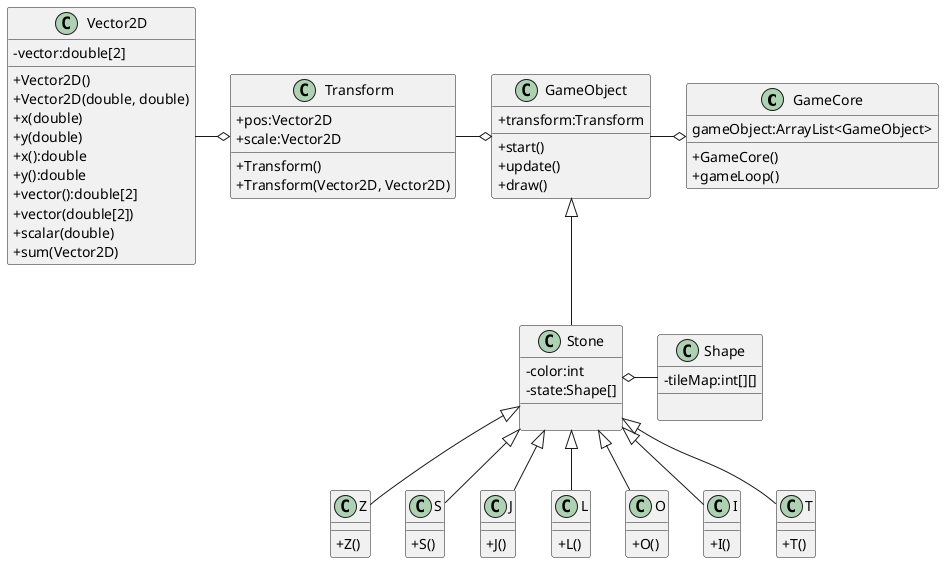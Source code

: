 @startuml
skinparam classAttributeIconSize 0

GameCore o-left- GameObject
GameObject o-left- Transform
Transform o-left- Vector2D
GameObject <|-down- Stone
Stone o-right- Shape
Stone <|-- Z
Stone <|-- S
Stone <|-- J
Stone <|-- L
Stone <|-- O
Stone <|-- I
Stone <|-- T

class GameCore{
  gameObject:ArrayList<GameObject>
  __
  +GameCore()
  +gameLoop()
}

class GameObject{
  +transform:Transform
  __
  +start()
  +update()
  +draw()
}

class Transform{
  +pos:Vector2D
  +scale:Vector2D
  __
  +Transform()
  +Transform(Vector2D, Vector2D)
}

class Vector2D{
  -vector:double[2]
  __
  +Vector2D()
  +Vector2D(double, double)
  +x(double)
  +y(double)
  +x():double
  +y():double
  +vector():double[2]
  +vector(double[2])
  +scalar(double)
  +sum(Vector2D)
}

class Shape{
  -tileMap:int[][]
  __

}

class Stone{
  -color:int
  -state:Shape[]
  __

}

class Z{
  __
  +Z()
}

class L{
  __
  +L()
}

class I{
  __
  +I()
}

class T{
  __
  +T()
}

class J{
  __
  +J()
}

class O{
  __
  +O()
}

class S{
  __
  +S()
}

@enduml
